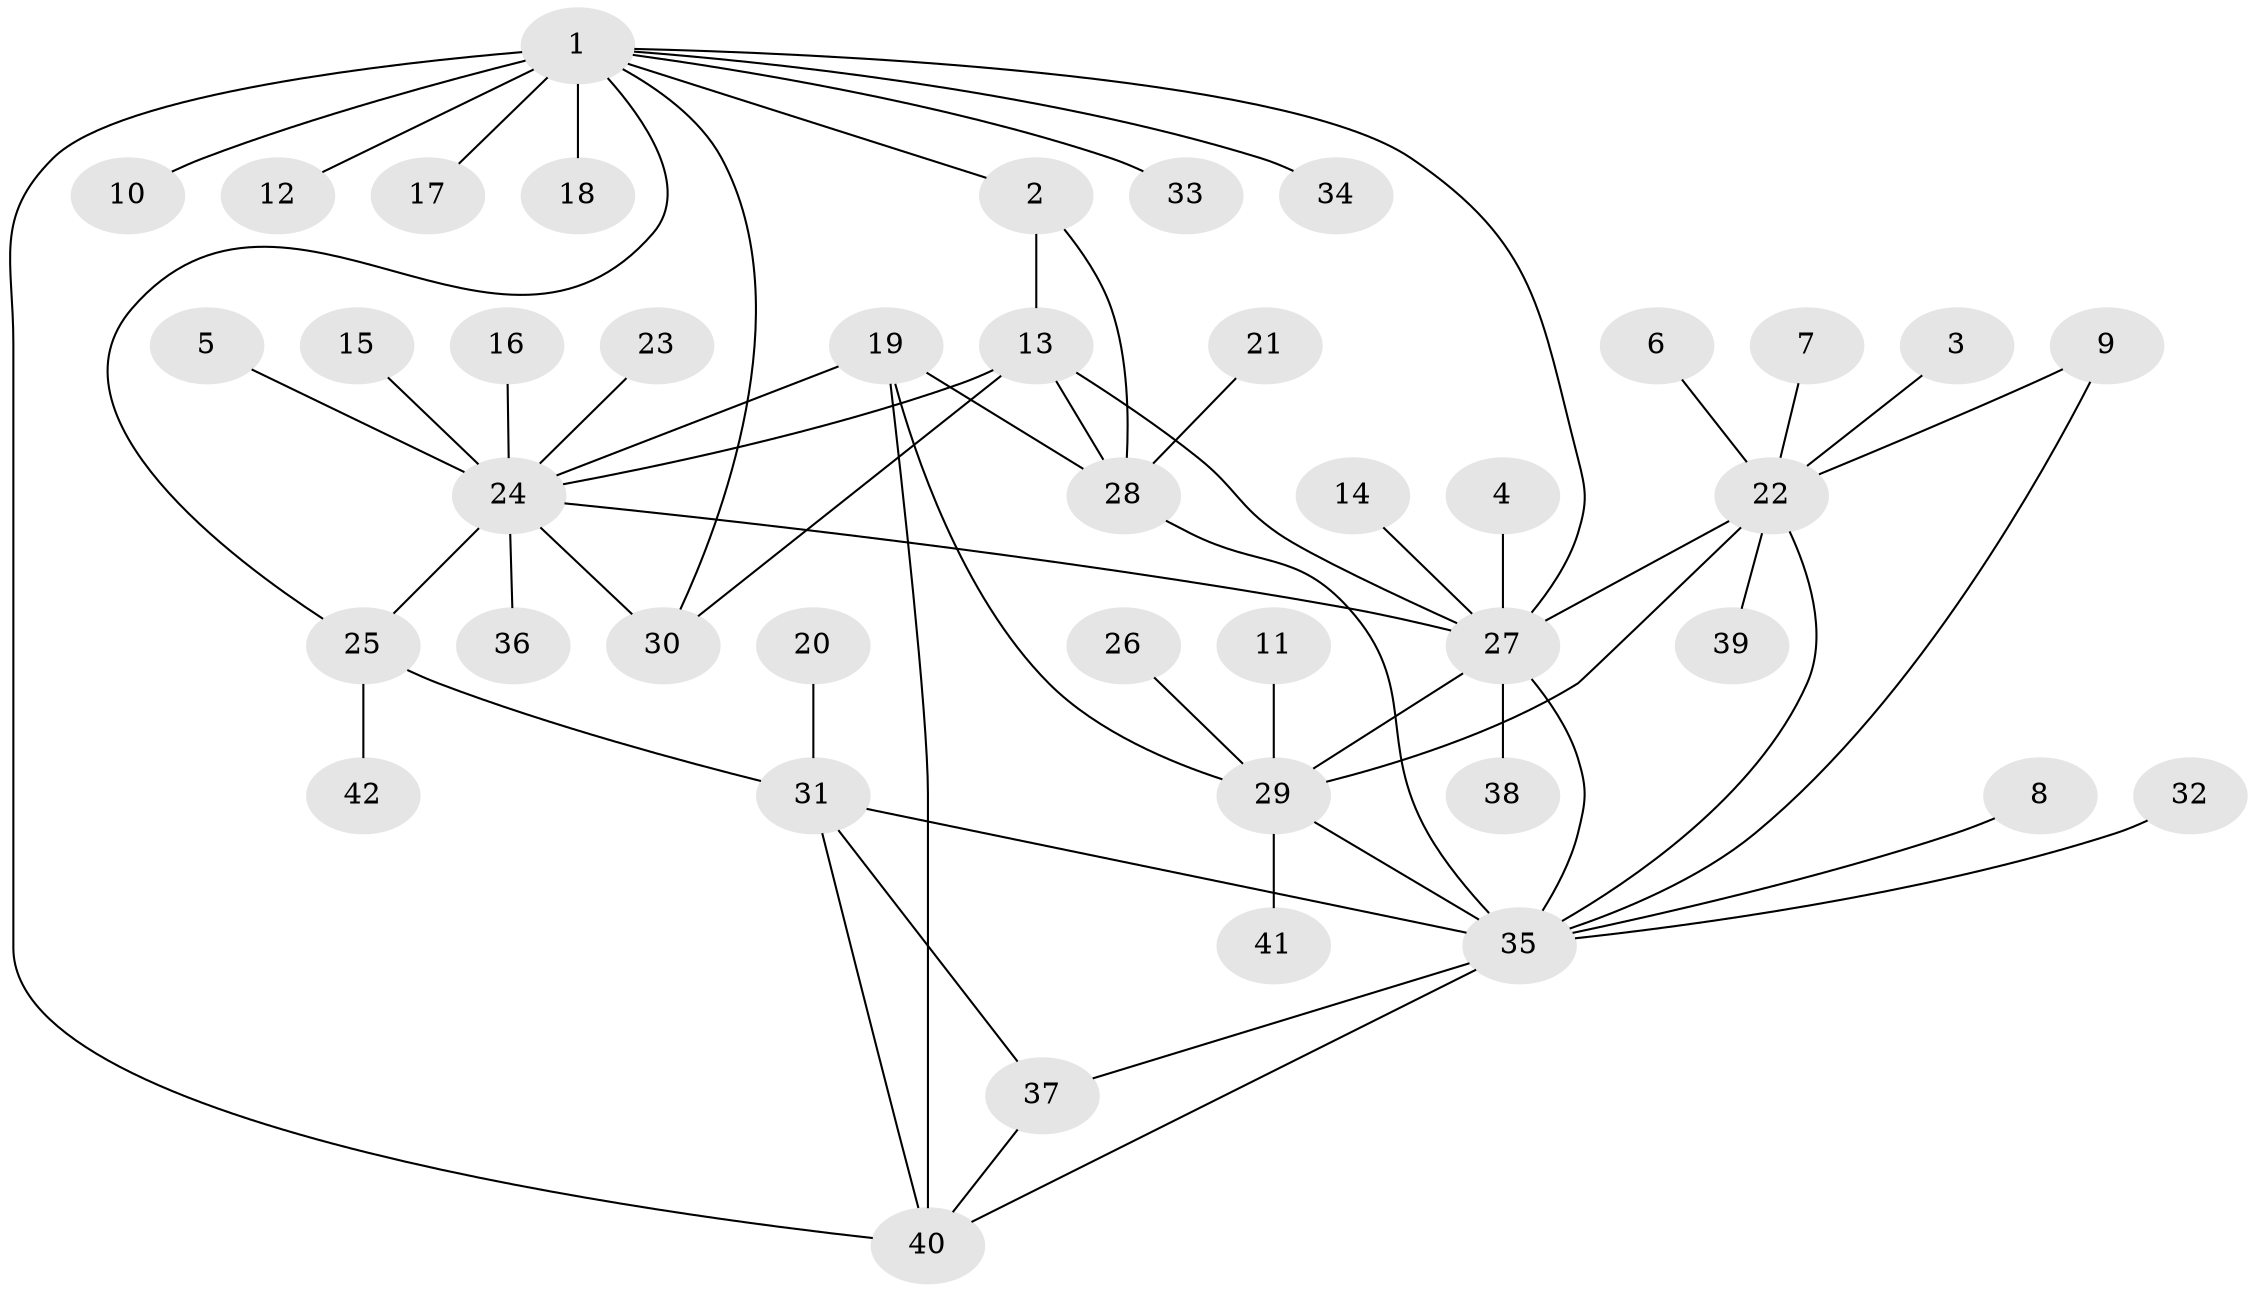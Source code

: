 // original degree distribution, {6: 0.05, 10: 0.025, 3: 0.05, 5: 0.0375, 7: 0.0125, 9: 0.025, 8: 0.0125, 14: 0.0125, 4: 0.0625, 12: 0.0125, 1: 0.6, 2: 0.1}
// Generated by graph-tools (version 1.1) at 2025/26/03/09/25 03:26:43]
// undirected, 42 vertices, 60 edges
graph export_dot {
graph [start="1"]
  node [color=gray90,style=filled];
  1;
  2;
  3;
  4;
  5;
  6;
  7;
  8;
  9;
  10;
  11;
  12;
  13;
  14;
  15;
  16;
  17;
  18;
  19;
  20;
  21;
  22;
  23;
  24;
  25;
  26;
  27;
  28;
  29;
  30;
  31;
  32;
  33;
  34;
  35;
  36;
  37;
  38;
  39;
  40;
  41;
  42;
  1 -- 2 [weight=1.0];
  1 -- 10 [weight=3.0];
  1 -- 12 [weight=1.0];
  1 -- 17 [weight=1.0];
  1 -- 18 [weight=1.0];
  1 -- 25 [weight=1.0];
  1 -- 27 [weight=1.0];
  1 -- 30 [weight=1.0];
  1 -- 33 [weight=1.0];
  1 -- 34 [weight=1.0];
  1 -- 40 [weight=1.0];
  2 -- 13 [weight=2.0];
  2 -- 28 [weight=2.0];
  3 -- 22 [weight=1.0];
  4 -- 27 [weight=1.0];
  5 -- 24 [weight=1.0];
  6 -- 22 [weight=1.0];
  7 -- 22 [weight=1.0];
  8 -- 35 [weight=1.0];
  9 -- 22 [weight=1.0];
  9 -- 35 [weight=1.0];
  11 -- 29 [weight=1.0];
  13 -- 24 [weight=1.0];
  13 -- 27 [weight=2.0];
  13 -- 28 [weight=1.0];
  13 -- 30 [weight=1.0];
  14 -- 27 [weight=1.0];
  15 -- 24 [weight=1.0];
  16 -- 24 [weight=1.0];
  19 -- 24 [weight=1.0];
  19 -- 28 [weight=1.0];
  19 -- 29 [weight=1.0];
  19 -- 40 [weight=1.0];
  20 -- 31 [weight=1.0];
  21 -- 28 [weight=1.0];
  22 -- 27 [weight=1.0];
  22 -- 29 [weight=1.0];
  22 -- 35 [weight=1.0];
  22 -- 39 [weight=1.0];
  23 -- 24 [weight=1.0];
  24 -- 25 [weight=3.0];
  24 -- 27 [weight=1.0];
  24 -- 30 [weight=1.0];
  24 -- 36 [weight=1.0];
  25 -- 31 [weight=1.0];
  25 -- 42 [weight=1.0];
  26 -- 29 [weight=1.0];
  27 -- 29 [weight=1.0];
  27 -- 35 [weight=1.0];
  27 -- 38 [weight=1.0];
  28 -- 35 [weight=1.0];
  29 -- 35 [weight=1.0];
  29 -- 41 [weight=1.0];
  31 -- 35 [weight=1.0];
  31 -- 37 [weight=1.0];
  31 -- 40 [weight=1.0];
  32 -- 35 [weight=1.0];
  35 -- 37 [weight=1.0];
  35 -- 40 [weight=1.0];
  37 -- 40 [weight=1.0];
}
